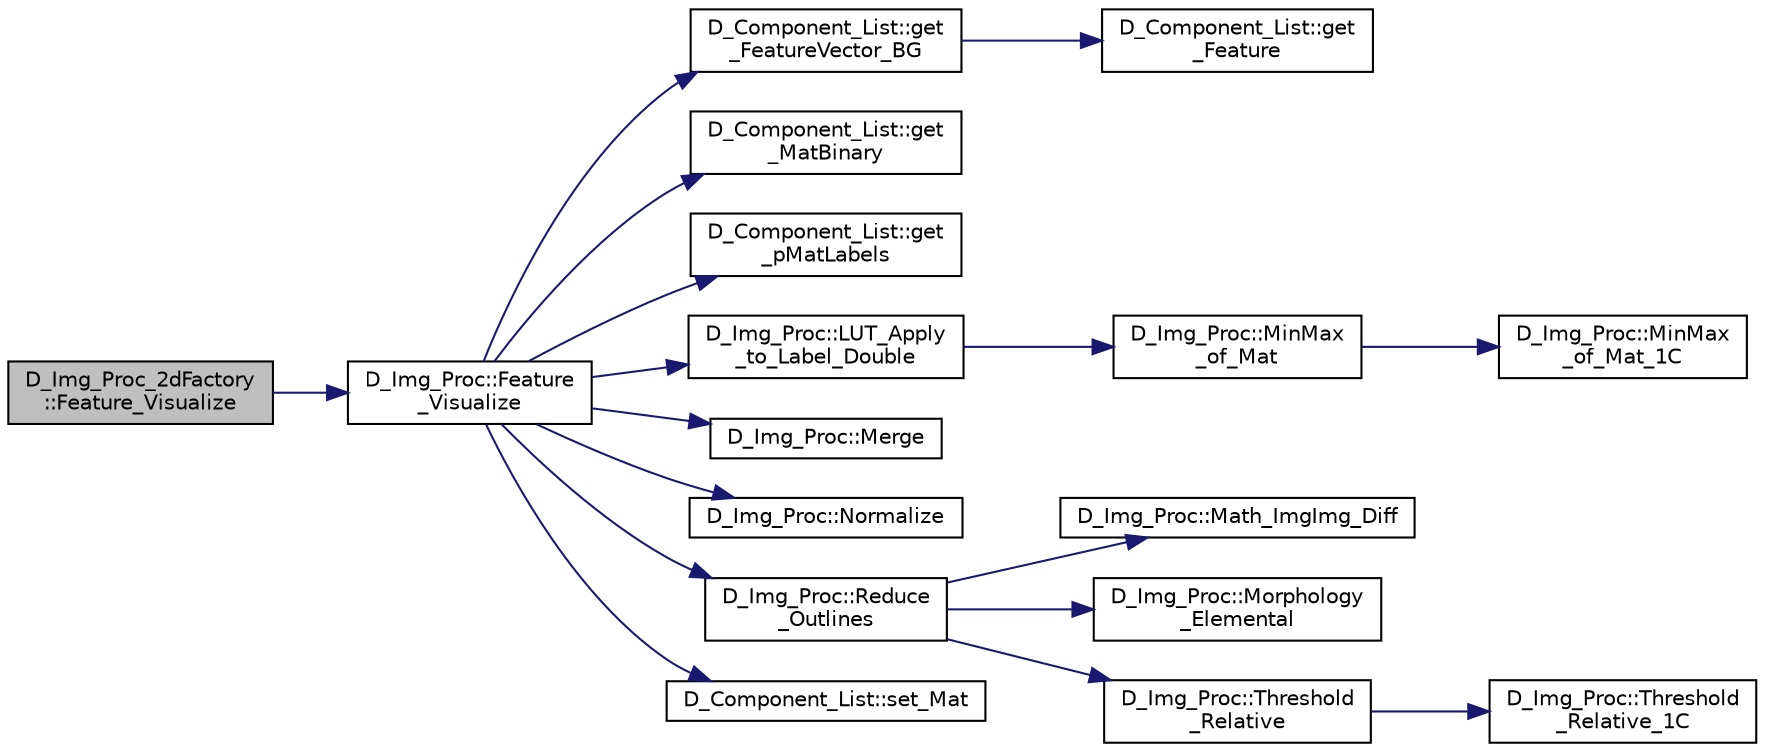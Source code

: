 digraph "D_Img_Proc_2dFactory::Feature_Visualize"
{
 // LATEX_PDF_SIZE
  edge [fontname="Helvetica",fontsize="10",labelfontname="Helvetica",labelfontsize="10"];
  node [fontname="Helvetica",fontsize="10",shape=record];
  rankdir="LR";
  Node1 [label="D_Img_Proc_2dFactory\l::Feature_Visualize",height=0.2,width=0.4,color="black", fillcolor="grey75", style="filled", fontcolor="black",tooltip=" "];
  Node1 -> Node2 [color="midnightblue",fontsize="10",style="solid"];
  Node2 [label="D_Img_Proc::Feature\l_Visualize",height=0.2,width=0.4,color="black", fillcolor="white", style="filled",URL="$class_d___img___proc.html#a845f2348419069561ad09c9e61861228",tooltip=" "];
  Node2 -> Node3 [color="midnightblue",fontsize="10",style="solid"];
  Node3 [label="D_Component_List::get\l_FeatureVector_BG",height=0.2,width=0.4,color="black", fillcolor="white", style="filled",URL="$class_d___component___list.html#a6e402cf5d541d37b95ea1331f64b1ffc",tooltip=" "];
  Node3 -> Node4 [color="midnightblue",fontsize="10",style="solid"];
  Node4 [label="D_Component_List::get\l_Feature",height=0.2,width=0.4,color="black", fillcolor="white", style="filled",URL="$class_d___component___list.html#ac2d0aaf98eaa50836b2b4f9e3b7097f2",tooltip=" "];
  Node2 -> Node5 [color="midnightblue",fontsize="10",style="solid"];
  Node5 [label="D_Component_List::get\l_MatBinary",height=0.2,width=0.4,color="black", fillcolor="white", style="filled",URL="$class_d___component___list.html#a8dcef285cba0f6fe9175ff822a9c709f",tooltip=" "];
  Node2 -> Node6 [color="midnightblue",fontsize="10",style="solid"];
  Node6 [label="D_Component_List::get\l_pMatLabels",height=0.2,width=0.4,color="black", fillcolor="white", style="filled",URL="$class_d___component___list.html#a28ed1535448fa2f9650fad77fdd436de",tooltip=" "];
  Node2 -> Node7 [color="midnightblue",fontsize="10",style="solid"];
  Node7 [label="D_Img_Proc::LUT_Apply\l_to_Label_Double",height=0.2,width=0.4,color="black", fillcolor="white", style="filled",URL="$class_d___img___proc.html#adbf510da2ab684963c9a25f2f4ef8b38",tooltip=" "];
  Node7 -> Node8 [color="midnightblue",fontsize="10",style="solid"];
  Node8 [label="D_Img_Proc::MinMax\l_of_Mat",height=0.2,width=0.4,color="black", fillcolor="white", style="filled",URL="$class_d___img___proc.html#a610c8b5d541644948c3267fedcda5cb7",tooltip=" "];
  Node8 -> Node9 [color="midnightblue",fontsize="10",style="solid"];
  Node9 [label="D_Img_Proc::MinMax\l_of_Mat_1C",height=0.2,width=0.4,color="black", fillcolor="white", style="filled",URL="$class_d___img___proc.html#ab630a1029be7b20ea6edf45332e733fd",tooltip=" "];
  Node2 -> Node10 [color="midnightblue",fontsize="10",style="solid"];
  Node10 [label="D_Img_Proc::Merge",height=0.2,width=0.4,color="black", fillcolor="white", style="filled",URL="$class_d___img___proc.html#a4428edcff98c5f736292f9bd86691e32",tooltip=" "];
  Node2 -> Node11 [color="midnightblue",fontsize="10",style="solid"];
  Node11 [label="D_Img_Proc::Normalize",height=0.2,width=0.4,color="black", fillcolor="white", style="filled",URL="$class_d___img___proc.html#ad463a30742d0be5144327f1cb4508a57",tooltip=" "];
  Node2 -> Node12 [color="midnightblue",fontsize="10",style="solid"];
  Node12 [label="D_Img_Proc::Reduce\l_Outlines",height=0.2,width=0.4,color="black", fillcolor="white", style="filled",URL="$class_d___img___proc.html#a805023a617f6e7194aa92707cba1da38",tooltip=" "];
  Node12 -> Node13 [color="midnightblue",fontsize="10",style="solid"];
  Node13 [label="D_Img_Proc::Math_ImgImg_Diff",height=0.2,width=0.4,color="black", fillcolor="white", style="filled",URL="$class_d___img___proc.html#a8cec240aafb98fc67d6d1d2ca15a1b35",tooltip=" "];
  Node12 -> Node14 [color="midnightblue",fontsize="10",style="solid"];
  Node14 [label="D_Img_Proc::Morphology\l_Elemental",height=0.2,width=0.4,color="black", fillcolor="white", style="filled",URL="$class_d___img___proc.html#a4210f59c80b73b231d9212964a765e54",tooltip=" "];
  Node12 -> Node15 [color="midnightblue",fontsize="10",style="solid"];
  Node15 [label="D_Img_Proc::Threshold\l_Relative",height=0.2,width=0.4,color="black", fillcolor="white", style="filled",URL="$class_d___img___proc.html#ade0b97046bbfed1c2845187ddcaa3170",tooltip=" "];
  Node15 -> Node16 [color="midnightblue",fontsize="10",style="solid"];
  Node16 [label="D_Img_Proc::Threshold\l_Relative_1C",height=0.2,width=0.4,color="black", fillcolor="white", style="filled",URL="$class_d___img___proc.html#aff15ef3cbf283127b155144cb4723ec3",tooltip=" "];
  Node2 -> Node17 [color="midnightblue",fontsize="10",style="solid"];
  Node17 [label="D_Component_List::set_Mat",height=0.2,width=0.4,color="black", fillcolor="white", style="filled",URL="$class_d___component___list.html#ae6c31cc0df881423def2950e72306c29",tooltip=" "];
}
